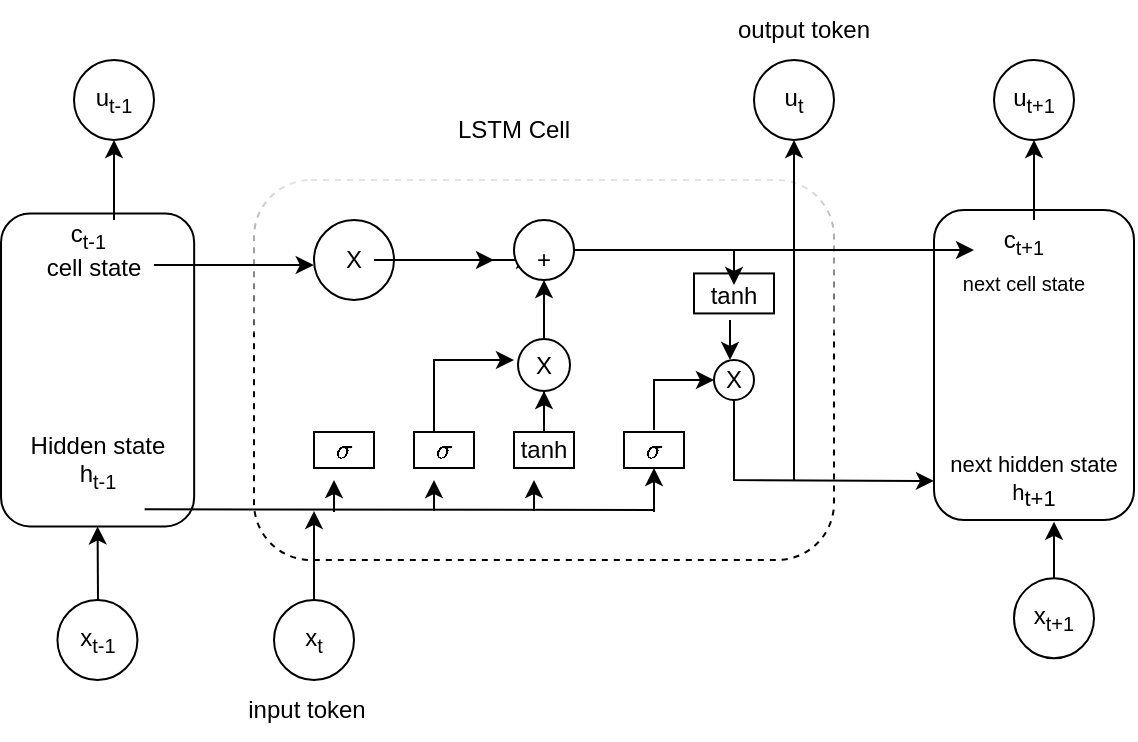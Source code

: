 <mxfile version="21.0.2" type="github">
  <diagram name="Page-1" id="PkVj4up8ihCNHAyrzkWb">
    <mxGraphModel dx="794" dy="470" grid="1" gridSize="10" guides="1" tooltips="1" connect="1" arrows="1" fold="1" page="1" pageScale="1" pageWidth="850" pageHeight="1100" math="1" shadow="0">
      <root>
        <mxCell id="0" />
        <mxCell id="1" parent="0" />
        <mxCell id="6QskEjfWfnUV3BZy3ldk-1" value="" style="rounded=1;whiteSpace=wrap;html=1;rotation=-90;" vertex="1" parent="1">
          <mxGeometry x="53.59" y="176.71" width="156.41" height="96.57" as="geometry" />
        </mxCell>
        <mxCell id="6QskEjfWfnUV3BZy3ldk-2" value="" style="rounded=1;whiteSpace=wrap;html=1;rotation=-90;" vertex="1" parent="1">
          <mxGeometry x="522.5" y="172.5" width="155" height="100" as="geometry" />
        </mxCell>
        <mxCell id="6QskEjfWfnUV3BZy3ldk-3" value="" style="rounded=1;whiteSpace=wrap;html=1;dashed=1;glass=1;" vertex="1" parent="1">
          <mxGeometry x="210" y="130" width="290" height="190" as="geometry" />
        </mxCell>
        <mxCell id="6QskEjfWfnUV3BZy3ldk-4" value="" style="rounded=0;whiteSpace=wrap;html=1;" vertex="1" parent="1">
          <mxGeometry x="240" y="256" width="30" height="18" as="geometry" />
        </mxCell>
        <mxCell id="6QskEjfWfnUV3BZy3ldk-5" value="" style="rounded=0;whiteSpace=wrap;html=1;" vertex="1" parent="1">
          <mxGeometry x="290" y="256" width="30" height="18" as="geometry" />
        </mxCell>
        <mxCell id="6QskEjfWfnUV3BZy3ldk-26" value="" style="edgeStyle=orthogonalEdgeStyle;rounded=0;orthogonalLoop=1;jettySize=auto;html=1;" edge="1" parent="1" source="6QskEjfWfnUV3BZy3ldk-6" target="6QskEjfWfnUV3BZy3ldk-25">
          <mxGeometry relative="1" as="geometry" />
        </mxCell>
        <mxCell id="6QskEjfWfnUV3BZy3ldk-6" value="" style="rounded=0;whiteSpace=wrap;html=1;" vertex="1" parent="1">
          <mxGeometry x="340" y="256" width="30" height="18" as="geometry" />
        </mxCell>
        <mxCell id="6QskEjfWfnUV3BZy3ldk-7" value="" style="rounded=0;whiteSpace=wrap;html=1;" vertex="1" parent="1">
          <mxGeometry x="395" y="256" width="30" height="18" as="geometry" />
        </mxCell>
        <mxCell id="6QskEjfWfnUV3BZy3ldk-11" value="Hidden state&lt;br&gt;h&lt;sub&gt;t-1&lt;/sub&gt;" style="text;html=1;strokeColor=none;fillColor=none;align=center;verticalAlign=middle;whiteSpace=wrap;rounded=0;" vertex="1" parent="1">
          <mxGeometry x="96.72" y="256" width="70" height="30" as="geometry" />
        </mxCell>
        <mxCell id="6QskEjfWfnUV3BZy3ldk-12" value="c&lt;sub&gt;t-1&amp;nbsp;&amp;nbsp;&lt;/sub&gt;&lt;br&gt;cell state" style="text;html=1;strokeColor=none;fillColor=none;align=center;verticalAlign=middle;whiteSpace=wrap;rounded=0;" vertex="1" parent="1">
          <mxGeometry x="100" y="150" width="60" height="30" as="geometry" />
        </mxCell>
        <mxCell id="6QskEjfWfnUV3BZy3ldk-13" value="c&lt;sub&gt;t+1&lt;br&gt;next cell state&lt;br&gt;&lt;/sub&gt;" style="text;html=1;strokeColor=none;fillColor=none;align=center;verticalAlign=middle;whiteSpace=wrap;rounded=0;" vertex="1" parent="1">
          <mxGeometry x="560" y="150" width="70" height="40" as="geometry" />
        </mxCell>
        <mxCell id="6QskEjfWfnUV3BZy3ldk-14" value="&lt;font style=&quot;font-size: 11px;&quot;&gt;next hidden state&lt;br&gt;h&lt;/font&gt;&lt;font style=&quot;font-size: 11px;&quot;&gt;&lt;sub style=&quot;&quot;&gt;&lt;font style=&quot;font-size: 11px;&quot;&gt;t+1&lt;/font&gt;&lt;/sub&gt;&lt;br&gt;&lt;/font&gt;" style="text;html=1;strokeColor=none;fillColor=none;align=center;verticalAlign=middle;whiteSpace=wrap;rounded=0;" vertex="1" parent="1">
          <mxGeometry x="550" y="265.48" width="100" height="30" as="geometry" />
        </mxCell>
        <mxCell id="6QskEjfWfnUV3BZy3ldk-15" value="" style="endArrow=none;html=1;rounded=0;exitX=0.837;exitY=1.289;exitDx=0;exitDy=0;exitPerimeter=0;" edge="1" parent="1" source="6QskEjfWfnUV3BZy3ldk-11">
          <mxGeometry width="50" height="50" relative="1" as="geometry">
            <mxPoint x="159.92" y="286" as="sourcePoint" />
            <mxPoint x="410" y="295" as="targetPoint" />
          </mxGeometry>
        </mxCell>
        <mxCell id="6QskEjfWfnUV3BZy3ldk-16" value="" style="endArrow=classic;html=1;rounded=0;" edge="1" parent="1">
          <mxGeometry width="50" height="50" relative="1" as="geometry">
            <mxPoint x="250" y="296" as="sourcePoint" />
            <mxPoint x="250" y="280" as="targetPoint" />
          </mxGeometry>
        </mxCell>
        <mxCell id="6QskEjfWfnUV3BZy3ldk-19" value="" style="endArrow=classic;html=1;rounded=0;" edge="1" parent="1">
          <mxGeometry width="50" height="50" relative="1" as="geometry">
            <mxPoint x="300" y="295.48" as="sourcePoint" />
            <mxPoint x="300" y="280" as="targetPoint" />
          </mxGeometry>
        </mxCell>
        <mxCell id="6QskEjfWfnUV3BZy3ldk-20" value="" style="endArrow=classic;html=1;rounded=0;" edge="1" parent="1">
          <mxGeometry width="50" height="50" relative="1" as="geometry">
            <mxPoint x="350" y="295.48" as="sourcePoint" />
            <mxPoint x="350" y="280" as="targetPoint" />
          </mxGeometry>
        </mxCell>
        <mxCell id="6QskEjfWfnUV3BZy3ldk-21" value="" style="endArrow=classic;html=1;rounded=0;entryX=0.5;entryY=1;entryDx=0;entryDy=0;" edge="1" parent="1" target="6QskEjfWfnUV3BZy3ldk-7">
          <mxGeometry width="50" height="50" relative="1" as="geometry">
            <mxPoint x="410" y="296" as="sourcePoint" />
            <mxPoint x="450" y="246" as="targetPoint" />
          </mxGeometry>
        </mxCell>
        <mxCell id="6QskEjfWfnUV3BZy3ldk-22" value="" style="endArrow=classic;html=1;rounded=0;entryX=0.103;entryY=0.224;entryDx=0;entryDy=0;entryPerimeter=0;" edge="1" parent="1" target="6QskEjfWfnUV3BZy3ldk-3">
          <mxGeometry width="50" height="50" relative="1" as="geometry">
            <mxPoint x="160" y="172.5" as="sourcePoint" />
            <mxPoint x="210" y="122.5" as="targetPoint" />
          </mxGeometry>
        </mxCell>
        <mxCell id="6QskEjfWfnUV3BZy3ldk-23" value="" style="ellipse;whiteSpace=wrap;html=1;aspect=fixed;" vertex="1" parent="1">
          <mxGeometry x="240" y="150" width="40" height="40" as="geometry" />
        </mxCell>
        <mxCell id="6QskEjfWfnUV3BZy3ldk-32" value="" style="edgeStyle=orthogonalEdgeStyle;rounded=0;orthogonalLoop=1;jettySize=auto;html=1;" edge="1" parent="1" source="6QskEjfWfnUV3BZy3ldk-24" target="6QskEjfWfnUV3BZy3ldk-31">
          <mxGeometry relative="1" as="geometry" />
        </mxCell>
        <mxCell id="6QskEjfWfnUV3BZy3ldk-24" value="X" style="text;html=1;strokeColor=none;fillColor=none;align=center;verticalAlign=middle;whiteSpace=wrap;rounded=0;" vertex="1" parent="1">
          <mxGeometry x="250" y="165" width="20" height="10" as="geometry" />
        </mxCell>
        <mxCell id="6QskEjfWfnUV3BZy3ldk-25" value="" style="ellipse;whiteSpace=wrap;html=1;rounded=0;" vertex="1" parent="1">
          <mxGeometry x="342" y="209.5" width="26" height="26" as="geometry" />
        </mxCell>
        <mxCell id="6QskEjfWfnUV3BZy3ldk-27" value="X" style="text;html=1;strokeColor=none;fillColor=none;align=center;verticalAlign=middle;whiteSpace=wrap;rounded=0;" vertex="1" parent="1">
          <mxGeometry x="350" y="220" width="10" height="5" as="geometry" />
        </mxCell>
        <mxCell id="6QskEjfWfnUV3BZy3ldk-28" value="" style="ellipse;whiteSpace=wrap;html=1;aspect=fixed;" vertex="1" parent="1">
          <mxGeometry x="340" y="150" width="30" height="30" as="geometry" />
        </mxCell>
        <mxCell id="6QskEjfWfnUV3BZy3ldk-29" value="" style="endArrow=classic;html=1;rounded=0;exitX=0.5;exitY=0;exitDx=0;exitDy=0;entryX=0.5;entryY=1;entryDx=0;entryDy=0;" edge="1" parent="1" source="6QskEjfWfnUV3BZy3ldk-25" target="6QskEjfWfnUV3BZy3ldk-28">
          <mxGeometry width="50" height="50" relative="1" as="geometry">
            <mxPoint x="390" y="210" as="sourcePoint" />
            <mxPoint x="430" y="170" as="targetPoint" />
          </mxGeometry>
        </mxCell>
        <mxCell id="6QskEjfWfnUV3BZy3ldk-30" value="" style="endArrow=classic;html=1;rounded=0;exitX=1;exitY=0.5;exitDx=0;exitDy=0;" edge="1" parent="1" source="6QskEjfWfnUV3BZy3ldk-23">
          <mxGeometry width="50" height="50" relative="1" as="geometry">
            <mxPoint x="280" y="172.5" as="sourcePoint" />
            <mxPoint x="330" y="170" as="targetPoint" />
          </mxGeometry>
        </mxCell>
        <mxCell id="6QskEjfWfnUV3BZy3ldk-31" value="+" style="text;html=1;strokeColor=none;fillColor=none;align=center;verticalAlign=middle;whiteSpace=wrap;rounded=0;" vertex="1" parent="1">
          <mxGeometry x="350" y="167.5" width="10" height="5" as="geometry" />
        </mxCell>
        <mxCell id="6QskEjfWfnUV3BZy3ldk-33" value="" style="endArrow=classic;html=1;rounded=0;entryX=-1;entryY=0;entryDx=0;entryDy=0;entryPerimeter=0;" edge="1" parent="1" target="6QskEjfWfnUV3BZy3ldk-27">
          <mxGeometry width="50" height="50" relative="1" as="geometry">
            <mxPoint x="300" y="256" as="sourcePoint" />
            <mxPoint x="350" y="206" as="targetPoint" />
            <Array as="points">
              <mxPoint x="300" y="220" />
            </Array>
          </mxGeometry>
        </mxCell>
        <mxCell id="6QskEjfWfnUV3BZy3ldk-35" value="" style="ellipse;whiteSpace=wrap;html=1;aspect=fixed;" vertex="1" parent="1">
          <mxGeometry x="440" y="220" width="20" height="20" as="geometry" />
        </mxCell>
        <mxCell id="6QskEjfWfnUV3BZy3ldk-36" value="X" style="text;html=1;strokeColor=none;fillColor=none;align=center;verticalAlign=middle;whiteSpace=wrap;rounded=0;" vertex="1" parent="1">
          <mxGeometry x="450" y="230" as="geometry" />
        </mxCell>
        <mxCell id="6QskEjfWfnUV3BZy3ldk-37" value="" style="endArrow=classic;html=1;rounded=0;startArrow=none;" edge="1" parent="1" source="6QskEjfWfnUV3BZy3ldk-68">
          <mxGeometry width="50" height="50" relative="1" as="geometry">
            <mxPoint x="410" y="255" as="sourcePoint" />
            <mxPoint x="440" y="230" as="targetPoint" />
            <Array as="points">
              <mxPoint x="410" y="230" />
            </Array>
          </mxGeometry>
        </mxCell>
        <mxCell id="6QskEjfWfnUV3BZy3ldk-38" value="" style="rounded=0;whiteSpace=wrap;html=1;" vertex="1" parent="1">
          <mxGeometry x="430" y="176.71" width="40" height="20" as="geometry" />
        </mxCell>
        <mxCell id="6QskEjfWfnUV3BZy3ldk-39" value="tanh" style="text;html=1;strokeColor=none;fillColor=none;align=center;verticalAlign=middle;whiteSpace=wrap;rounded=0;" vertex="1" parent="1">
          <mxGeometry x="440" y="182.5" width="20" height="10" as="geometry" />
        </mxCell>
        <mxCell id="6QskEjfWfnUV3BZy3ldk-40" value="tanh" style="text;html=1;strokeColor=none;fillColor=none;align=center;verticalAlign=middle;whiteSpace=wrap;rounded=0;" vertex="1" parent="1">
          <mxGeometry x="350" y="262.5" width="10" height="5" as="geometry" />
        </mxCell>
        <mxCell id="6QskEjfWfnUV3BZy3ldk-41" value="" style="endArrow=classic;html=1;rounded=0;exitX=1;exitY=0.5;exitDx=0;exitDy=0;" edge="1" parent="1" source="6QskEjfWfnUV3BZy3ldk-28">
          <mxGeometry width="50" height="50" relative="1" as="geometry">
            <mxPoint x="370" y="167.5" as="sourcePoint" />
            <mxPoint x="570" y="165" as="targetPoint" />
          </mxGeometry>
        </mxCell>
        <mxCell id="6QskEjfWfnUV3BZy3ldk-42" value="" style="endArrow=classic;html=1;rounded=0;exitX=0.4;exitY=1.75;exitDx=0;exitDy=0;exitPerimeter=0;" edge="1" parent="1" source="6QskEjfWfnUV3BZy3ldk-39">
          <mxGeometry width="50" height="50" relative="1" as="geometry">
            <mxPoint x="390" y="220" as="sourcePoint" />
            <mxPoint x="448" y="220" as="targetPoint" />
          </mxGeometry>
        </mxCell>
        <mxCell id="6QskEjfWfnUV3BZy3ldk-43" value="" style="endArrow=classic;html=1;rounded=0;entryX=0;entryY=0.5;entryDx=0;entryDy=0;" edge="1" parent="1" target="6QskEjfWfnUV3BZy3ldk-14">
          <mxGeometry width="50" height="50" relative="1" as="geometry">
            <mxPoint x="450" y="240" as="sourcePoint" />
            <mxPoint x="500" y="340" as="targetPoint" />
            <Array as="points">
              <mxPoint x="450" y="280" />
            </Array>
          </mxGeometry>
        </mxCell>
        <mxCell id="6QskEjfWfnUV3BZy3ldk-44" value="" style="endArrow=classic;html=1;rounded=0;" edge="1" parent="1">
          <mxGeometry width="50" height="50" relative="1" as="geometry">
            <mxPoint x="480" y="280" as="sourcePoint" />
            <mxPoint x="480" y="110" as="targetPoint" />
          </mxGeometry>
        </mxCell>
        <mxCell id="6QskEjfWfnUV3BZy3ldk-45" value="" style="endArrow=classic;html=1;rounded=0;entryX=0;entryY=0.5;entryDx=0;entryDy=0;" edge="1" parent="1" target="6QskEjfWfnUV3BZy3ldk-1">
          <mxGeometry width="50" height="50" relative="1" as="geometry">
            <mxPoint x="132" y="340" as="sourcePoint" />
            <mxPoint x="130" y="310" as="targetPoint" />
          </mxGeometry>
        </mxCell>
        <mxCell id="6QskEjfWfnUV3BZy3ldk-46" value="" style="endArrow=classic;html=1;rounded=0;" edge="1" parent="1">
          <mxGeometry width="50" height="50" relative="1" as="geometry">
            <mxPoint x="240" y="340" as="sourcePoint" />
            <mxPoint x="240" y="295.48" as="targetPoint" />
          </mxGeometry>
        </mxCell>
        <mxCell id="6QskEjfWfnUV3BZy3ldk-47" value="" style="ellipse;whiteSpace=wrap;html=1;aspect=fixed;" vertex="1" parent="1">
          <mxGeometry x="111.72" y="340" width="40" height="40" as="geometry" />
        </mxCell>
        <mxCell id="6QskEjfWfnUV3BZy3ldk-48" value="x&lt;sub&gt;t-1&lt;/sub&gt;" style="text;html=1;strokeColor=none;fillColor=none;align=center;verticalAlign=middle;whiteSpace=wrap;rounded=0;" vertex="1" parent="1">
          <mxGeometry x="113.6" y="350.9" width="36.4" height="18.2" as="geometry" />
        </mxCell>
        <mxCell id="6QskEjfWfnUV3BZy3ldk-49" value="" style="ellipse;whiteSpace=wrap;html=1;aspect=fixed;" vertex="1" parent="1">
          <mxGeometry x="220" y="340" width="40" height="40" as="geometry" />
        </mxCell>
        <mxCell id="6QskEjfWfnUV3BZy3ldk-50" value="x&lt;sub&gt;t&lt;/sub&gt;" style="text;html=1;strokeColor=none;fillColor=none;align=center;verticalAlign=middle;whiteSpace=wrap;rounded=0;" vertex="1" parent="1">
          <mxGeometry x="210" y="345" width="60" height="30" as="geometry" />
        </mxCell>
        <mxCell id="6QskEjfWfnUV3BZy3ldk-51" value="" style="endArrow=classic;html=1;rounded=0;" edge="1" parent="1">
          <mxGeometry width="50" height="50" relative="1" as="geometry">
            <mxPoint x="610" y="330" as="sourcePoint" />
            <mxPoint x="610" y="300.9" as="targetPoint" />
          </mxGeometry>
        </mxCell>
        <mxCell id="6QskEjfWfnUV3BZy3ldk-52" value="" style="ellipse;whiteSpace=wrap;html=1;aspect=fixed;" vertex="1" parent="1">
          <mxGeometry x="590" y="329.1" width="40" height="40" as="geometry" />
        </mxCell>
        <mxCell id="6QskEjfWfnUV3BZy3ldk-53" value="x&lt;sub&gt;t+1&lt;/sub&gt;" style="text;html=1;strokeColor=none;fillColor=none;align=center;verticalAlign=middle;whiteSpace=wrap;rounded=0;" vertex="1" parent="1">
          <mxGeometry x="580" y="334.1" width="60" height="30" as="geometry" />
        </mxCell>
        <mxCell id="6QskEjfWfnUV3BZy3ldk-54" value="" style="endArrow=classic;html=1;rounded=0;" edge="1" parent="1">
          <mxGeometry width="50" height="50" relative="1" as="geometry">
            <mxPoint x="140" y="150" as="sourcePoint" />
            <mxPoint x="140" y="110" as="targetPoint" />
          </mxGeometry>
        </mxCell>
        <mxCell id="6QskEjfWfnUV3BZy3ldk-55" value="" style="endArrow=classic;html=1;rounded=0;" edge="1" parent="1">
          <mxGeometry width="50" height="50" relative="1" as="geometry">
            <mxPoint x="600" y="150" as="sourcePoint" />
            <mxPoint x="600" y="110" as="targetPoint" />
          </mxGeometry>
        </mxCell>
        <mxCell id="6QskEjfWfnUV3BZy3ldk-56" value="" style="ellipse;whiteSpace=wrap;html=1;aspect=fixed;" vertex="1" parent="1">
          <mxGeometry x="120" y="70" width="40" height="40" as="geometry" />
        </mxCell>
        <mxCell id="6QskEjfWfnUV3BZy3ldk-57" value="" style="ellipse;whiteSpace=wrap;html=1;aspect=fixed;" vertex="1" parent="1">
          <mxGeometry x="460" y="70" width="40" height="40" as="geometry" />
        </mxCell>
        <mxCell id="6QskEjfWfnUV3BZy3ldk-58" value="" style="ellipse;whiteSpace=wrap;html=1;aspect=fixed;" vertex="1" parent="1">
          <mxGeometry x="580" y="70" width="40" height="40" as="geometry" />
        </mxCell>
        <mxCell id="6QskEjfWfnUV3BZy3ldk-59" value="u&lt;sub&gt;t-1&lt;/sub&gt;" style="text;html=1;strokeColor=none;fillColor=none;align=center;verticalAlign=middle;whiteSpace=wrap;rounded=0;" vertex="1" parent="1">
          <mxGeometry x="120" y="80" width="40" height="20" as="geometry" />
        </mxCell>
        <mxCell id="6QskEjfWfnUV3BZy3ldk-60" value="u&lt;sub&gt;t&lt;/sub&gt;" style="text;html=1;strokeColor=none;fillColor=none;align=center;verticalAlign=middle;whiteSpace=wrap;rounded=0;" vertex="1" parent="1">
          <mxGeometry x="470" y="85" width="20" height="10" as="geometry" />
        </mxCell>
        <mxCell id="6QskEjfWfnUV3BZy3ldk-61" value="u&lt;sub&gt;t+1&lt;/sub&gt;" style="text;html=1;strokeColor=none;fillColor=none;align=center;verticalAlign=middle;whiteSpace=wrap;rounded=0;" vertex="1" parent="1">
          <mxGeometry x="590" y="85" width="20" height="10" as="geometry" />
        </mxCell>
        <mxCell id="6QskEjfWfnUV3BZy3ldk-62" value="input token" style="text;html=1;strokeColor=none;fillColor=none;align=center;verticalAlign=middle;whiteSpace=wrap;rounded=0;" vertex="1" parent="1">
          <mxGeometry x="193.28" y="380" width="86.72" height="30" as="geometry" />
        </mxCell>
        <mxCell id="6QskEjfWfnUV3BZy3ldk-63" value="output token" style="text;html=1;strokeColor=none;fillColor=none;align=center;verticalAlign=middle;whiteSpace=wrap;rounded=0;" vertex="1" parent="1">
          <mxGeometry x="450" y="40" width="70" height="30" as="geometry" />
        </mxCell>
        <mxCell id="6QskEjfWfnUV3BZy3ldk-65" value="" style="endArrow=classic;html=1;rounded=0;entryX=0.5;entryY=0;entryDx=0;entryDy=0;" edge="1" parent="1" target="6QskEjfWfnUV3BZy3ldk-39">
          <mxGeometry width="50" height="50" relative="1" as="geometry">
            <mxPoint x="450" y="165" as="sourcePoint" />
            <mxPoint x="450" y="184" as="targetPoint" />
          </mxGeometry>
        </mxCell>
        <mxCell id="6QskEjfWfnUV3BZy3ldk-66" value="$$\sigma$$" style="text;html=1;strokeColor=none;fillColor=none;align=center;verticalAlign=middle;whiteSpace=wrap;rounded=0;" vertex="1" parent="1">
          <mxGeometry x="250" y="260" width="10" height="10" as="geometry" />
        </mxCell>
        <mxCell id="6QskEjfWfnUV3BZy3ldk-67" value="$$\sigma$$" style="text;html=1;strokeColor=none;fillColor=none;align=center;verticalAlign=middle;whiteSpace=wrap;rounded=0;" vertex="1" parent="1">
          <mxGeometry x="300" y="260" width="10" height="10" as="geometry" />
        </mxCell>
        <mxCell id="6QskEjfWfnUV3BZy3ldk-69" value="" style="endArrow=none;html=1;rounded=0;" edge="1" parent="1" target="6QskEjfWfnUV3BZy3ldk-68">
          <mxGeometry width="50" height="50" relative="1" as="geometry">
            <mxPoint x="410" y="255" as="sourcePoint" />
            <mxPoint x="440" y="230" as="targetPoint" />
            <Array as="points" />
          </mxGeometry>
        </mxCell>
        <mxCell id="6QskEjfWfnUV3BZy3ldk-68" value="$$\sigma$$" style="text;html=1;strokeColor=none;fillColor=none;align=center;verticalAlign=middle;whiteSpace=wrap;rounded=0;" vertex="1" parent="1">
          <mxGeometry x="400" y="255" width="20" height="20" as="geometry" />
        </mxCell>
        <mxCell id="6QskEjfWfnUV3BZy3ldk-70" value="LSTM Cell" style="text;html=1;strokeColor=none;fillColor=none;align=center;verticalAlign=middle;whiteSpace=wrap;rounded=0;" vertex="1" parent="1">
          <mxGeometry x="310" y="90" width="60" height="30" as="geometry" />
        </mxCell>
      </root>
    </mxGraphModel>
  </diagram>
</mxfile>
